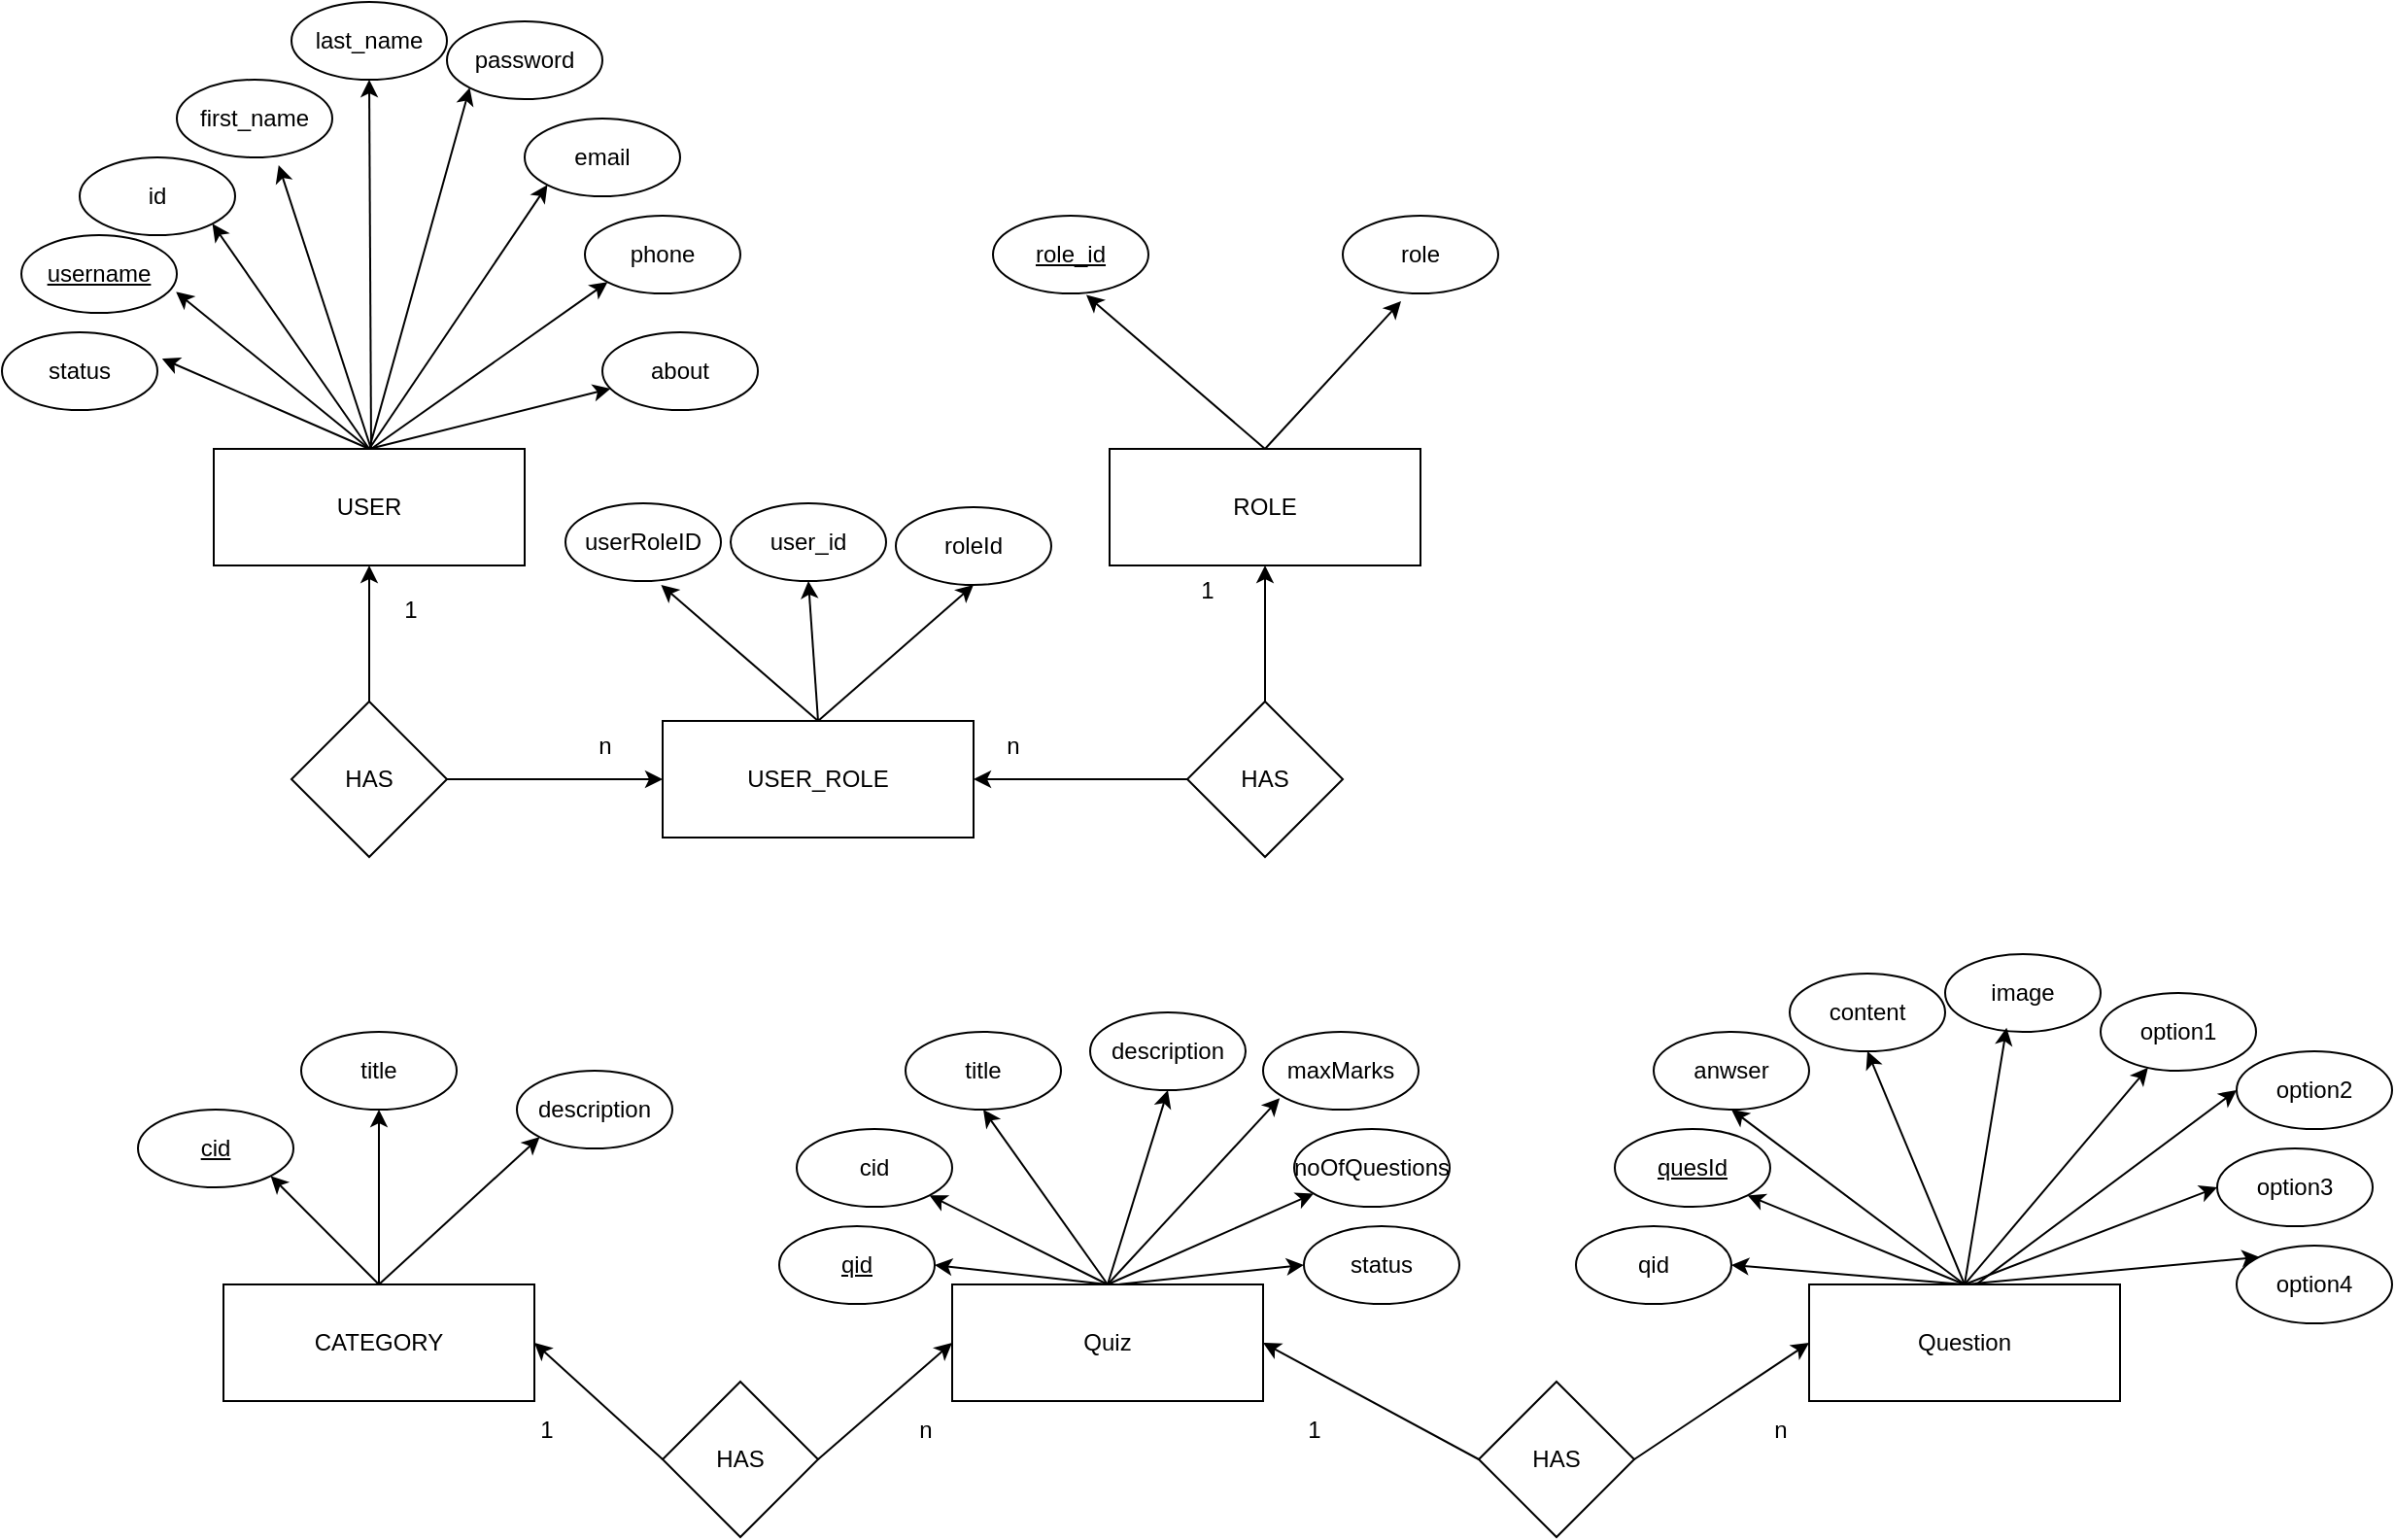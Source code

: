 <mxfile version="24.2.3" type="device">
  <diagram name="Page-1" id="lgWDepmsRa5geO7uVS3Z">
    <mxGraphModel dx="1358" dy="592" grid="1" gridSize="10" guides="1" tooltips="1" connect="1" arrows="1" fold="1" page="1" pageScale="1" pageWidth="850" pageHeight="1100" math="0" shadow="0">
      <root>
        <mxCell id="0" />
        <mxCell id="1" parent="0" />
        <mxCell id="sIWkNSeTRiQGxRRJWXNQ-1" value="USER" style="rounded=0;whiteSpace=wrap;html=1;" parent="1" vertex="1">
          <mxGeometry x="119" y="440" width="160" height="60" as="geometry" />
        </mxCell>
        <mxCell id="sIWkNSeTRiQGxRRJWXNQ-2" value="id" style="ellipse;whiteSpace=wrap;html=1;" parent="1" vertex="1">
          <mxGeometry x="50" y="290" width="80" height="40" as="geometry" />
        </mxCell>
        <mxCell id="sIWkNSeTRiQGxRRJWXNQ-5" value="username" style="ellipse;whiteSpace=wrap;html=1;fontStyle=4" parent="1" vertex="1">
          <mxGeometry x="20" y="330" width="80" height="40" as="geometry" />
        </mxCell>
        <mxCell id="sIWkNSeTRiQGxRRJWXNQ-6" value="first_name" style="ellipse;whiteSpace=wrap;html=1;" parent="1" vertex="1">
          <mxGeometry x="100" y="250" width="80" height="40" as="geometry" />
        </mxCell>
        <mxCell id="sIWkNSeTRiQGxRRJWXNQ-7" value="last_name" style="ellipse;whiteSpace=wrap;html=1;" parent="1" vertex="1">
          <mxGeometry x="159" y="210" width="80" height="40" as="geometry" />
        </mxCell>
        <mxCell id="sIWkNSeTRiQGxRRJWXNQ-9" value="password" style="ellipse;whiteSpace=wrap;html=1;" parent="1" vertex="1">
          <mxGeometry x="239" y="220" width="80" height="40" as="geometry" />
        </mxCell>
        <mxCell id="sIWkNSeTRiQGxRRJWXNQ-10" value="email" style="ellipse;whiteSpace=wrap;html=1;" parent="1" vertex="1">
          <mxGeometry x="279" y="270" width="80" height="40" as="geometry" />
        </mxCell>
        <mxCell id="sIWkNSeTRiQGxRRJWXNQ-11" value="phone" style="ellipse;whiteSpace=wrap;html=1;" parent="1" vertex="1">
          <mxGeometry x="310" y="320" width="80" height="40" as="geometry" />
        </mxCell>
        <mxCell id="sIWkNSeTRiQGxRRJWXNQ-27" value="" style="endArrow=classic;html=1;rounded=0;entryX=0.995;entryY=0.73;entryDx=0;entryDy=0;entryPerimeter=0;exitX=0.5;exitY=0;exitDx=0;exitDy=0;" parent="1" source="sIWkNSeTRiQGxRRJWXNQ-1" target="sIWkNSeTRiQGxRRJWXNQ-5" edge="1">
          <mxGeometry width="50" height="50" relative="1" as="geometry">
            <mxPoint x="130" y="370" as="sourcePoint" />
            <mxPoint x="180" y="320" as="targetPoint" />
          </mxGeometry>
        </mxCell>
        <mxCell id="sIWkNSeTRiQGxRRJWXNQ-28" value="" style="endArrow=classic;html=1;rounded=0;entryX=1;entryY=1;entryDx=0;entryDy=0;exitX=0.5;exitY=0;exitDx=0;exitDy=0;" parent="1" source="sIWkNSeTRiQGxRRJWXNQ-1" target="sIWkNSeTRiQGxRRJWXNQ-2" edge="1">
          <mxGeometry width="50" height="50" relative="1" as="geometry">
            <mxPoint x="140" y="370" as="sourcePoint" />
            <mxPoint x="190" y="320" as="targetPoint" />
          </mxGeometry>
        </mxCell>
        <mxCell id="sIWkNSeTRiQGxRRJWXNQ-29" value="" style="endArrow=classic;html=1;rounded=0;entryX=0.655;entryY=1.1;entryDx=0;entryDy=0;entryPerimeter=0;" parent="1" target="sIWkNSeTRiQGxRRJWXNQ-6" edge="1">
          <mxGeometry width="50" height="50" relative="1" as="geometry">
            <mxPoint x="200" y="440" as="sourcePoint" />
            <mxPoint x="200" y="320" as="targetPoint" />
          </mxGeometry>
        </mxCell>
        <mxCell id="sIWkNSeTRiQGxRRJWXNQ-30" value="" style="endArrow=classic;html=1;rounded=0;entryX=0.5;entryY=1;entryDx=0;entryDy=0;" parent="1" target="sIWkNSeTRiQGxRRJWXNQ-7" edge="1">
          <mxGeometry width="50" height="50" relative="1" as="geometry">
            <mxPoint x="200" y="440" as="sourcePoint" />
            <mxPoint x="220" y="320" as="targetPoint" />
          </mxGeometry>
        </mxCell>
        <mxCell id="sIWkNSeTRiQGxRRJWXNQ-31" value="" style="endArrow=classic;html=1;rounded=0;entryX=0;entryY=1;entryDx=0;entryDy=0;exitX=0.5;exitY=0;exitDx=0;exitDy=0;" parent="1" source="sIWkNSeTRiQGxRRJWXNQ-1" target="sIWkNSeTRiQGxRRJWXNQ-9" edge="1">
          <mxGeometry width="50" height="50" relative="1" as="geometry">
            <mxPoint x="180" y="380" as="sourcePoint" />
            <mxPoint x="200" y="210" as="targetPoint" />
          </mxGeometry>
        </mxCell>
        <mxCell id="sIWkNSeTRiQGxRRJWXNQ-32" value="" style="endArrow=classic;html=1;rounded=0;entryX=0;entryY=1;entryDx=0;entryDy=0;exitX=0.5;exitY=0;exitDx=0;exitDy=0;" parent="1" source="sIWkNSeTRiQGxRRJWXNQ-1" target="sIWkNSeTRiQGxRRJWXNQ-10" edge="1">
          <mxGeometry width="50" height="50" relative="1" as="geometry">
            <mxPoint x="190" y="390" as="sourcePoint" />
            <mxPoint x="210" y="220" as="targetPoint" />
          </mxGeometry>
        </mxCell>
        <mxCell id="sIWkNSeTRiQGxRRJWXNQ-33" value="" style="endArrow=classic;html=1;rounded=0;entryX=0;entryY=1;entryDx=0;entryDy=0;" parent="1" target="sIWkNSeTRiQGxRRJWXNQ-11" edge="1">
          <mxGeometry width="50" height="50" relative="1" as="geometry">
            <mxPoint x="200" y="440" as="sourcePoint" />
            <mxPoint x="220" y="230" as="targetPoint" />
          </mxGeometry>
        </mxCell>
        <mxCell id="sIWkNSeTRiQGxRRJWXNQ-35" value="status" style="ellipse;whiteSpace=wrap;html=1;" parent="1" vertex="1">
          <mxGeometry x="10" y="380" width="80" height="40" as="geometry" />
        </mxCell>
        <mxCell id="sIWkNSeTRiQGxRRJWXNQ-36" value="about" style="ellipse;whiteSpace=wrap;html=1;" parent="1" vertex="1">
          <mxGeometry x="319" y="380" width="80" height="40" as="geometry" />
        </mxCell>
        <mxCell id="sIWkNSeTRiQGxRRJWXNQ-39" value="" style="endArrow=classic;html=1;rounded=0;exitX=0.5;exitY=0;exitDx=0;exitDy=0;" parent="1" source="sIWkNSeTRiQGxRRJWXNQ-1" target="sIWkNSeTRiQGxRRJWXNQ-36" edge="1">
          <mxGeometry width="50" height="50" relative="1" as="geometry">
            <mxPoint x="280" y="380" as="sourcePoint" />
            <mxPoint x="332" y="354" as="targetPoint" />
          </mxGeometry>
        </mxCell>
        <mxCell id="sIWkNSeTRiQGxRRJWXNQ-40" value="" style="endArrow=classic;html=1;rounded=0;entryX=1.03;entryY=0.34;entryDx=0;entryDy=0;entryPerimeter=0;exitX=0.5;exitY=0;exitDx=0;exitDy=0;" parent="1" source="sIWkNSeTRiQGxRRJWXNQ-1" target="sIWkNSeTRiQGxRRJWXNQ-35" edge="1">
          <mxGeometry width="50" height="50" relative="1" as="geometry">
            <mxPoint x="140" y="380" as="sourcePoint" />
            <mxPoint x="100" y="349" as="targetPoint" />
          </mxGeometry>
        </mxCell>
        <mxCell id="sIWkNSeTRiQGxRRJWXNQ-41" value="ROLE" style="rounded=0;whiteSpace=wrap;html=1;" parent="1" vertex="1">
          <mxGeometry x="580" y="440" width="160" height="60" as="geometry" />
        </mxCell>
        <mxCell id="sIWkNSeTRiQGxRRJWXNQ-42" value="role_id" style="ellipse;whiteSpace=wrap;html=1;fontStyle=4" parent="1" vertex="1">
          <mxGeometry x="520" y="320" width="80" height="40" as="geometry" />
        </mxCell>
        <mxCell id="sIWkNSeTRiQGxRRJWXNQ-43" value="role" style="ellipse;whiteSpace=wrap;html=1;" parent="1" vertex="1">
          <mxGeometry x="700" y="320" width="80" height="40" as="geometry" />
        </mxCell>
        <mxCell id="sIWkNSeTRiQGxRRJWXNQ-44" value="" style="endArrow=classic;html=1;rounded=0;exitX=0.5;exitY=0;exitDx=0;exitDy=0;entryX=0.6;entryY=1.02;entryDx=0;entryDy=0;entryPerimeter=0;" parent="1" source="sIWkNSeTRiQGxRRJWXNQ-41" target="sIWkNSeTRiQGxRRJWXNQ-42" edge="1">
          <mxGeometry width="50" height="50" relative="1" as="geometry">
            <mxPoint x="510" y="362" as="sourcePoint" />
            <mxPoint x="549" y="360" as="targetPoint" />
          </mxGeometry>
        </mxCell>
        <mxCell id="sIWkNSeTRiQGxRRJWXNQ-45" value="" style="endArrow=classic;html=1;rounded=0;entryX=0.375;entryY=1.1;entryDx=0;entryDy=0;entryPerimeter=0;exitX=0.5;exitY=0;exitDx=0;exitDy=0;" parent="1" source="sIWkNSeTRiQGxRRJWXNQ-41" target="sIWkNSeTRiQGxRRJWXNQ-43" edge="1">
          <mxGeometry width="50" height="50" relative="1" as="geometry">
            <mxPoint x="690" y="330" as="sourcePoint" />
            <mxPoint x="339" y="403" as="targetPoint" />
          </mxGeometry>
        </mxCell>
        <mxCell id="sIWkNSeTRiQGxRRJWXNQ-47" value="USER_ROLE" style="rounded=0;whiteSpace=wrap;html=1;" parent="1" vertex="1">
          <mxGeometry x="350" y="580" width="160" height="60" as="geometry" />
        </mxCell>
        <mxCell id="sIWkNSeTRiQGxRRJWXNQ-50" value="" style="edgeStyle=orthogonalEdgeStyle;rounded=0;orthogonalLoop=1;jettySize=auto;html=1;" parent="1" source="sIWkNSeTRiQGxRRJWXNQ-48" target="sIWkNSeTRiQGxRRJWXNQ-1" edge="1">
          <mxGeometry relative="1" as="geometry" />
        </mxCell>
        <mxCell id="sIWkNSeTRiQGxRRJWXNQ-51" value="" style="edgeStyle=orthogonalEdgeStyle;rounded=0;orthogonalLoop=1;jettySize=auto;html=1;" parent="1" source="sIWkNSeTRiQGxRRJWXNQ-48" target="sIWkNSeTRiQGxRRJWXNQ-47" edge="1">
          <mxGeometry relative="1" as="geometry" />
        </mxCell>
        <mxCell id="sIWkNSeTRiQGxRRJWXNQ-48" value="HAS" style="rhombus;whiteSpace=wrap;html=1;" parent="1" vertex="1">
          <mxGeometry x="159" y="570" width="80" height="80" as="geometry" />
        </mxCell>
        <mxCell id="sIWkNSeTRiQGxRRJWXNQ-52" value="" style="edgeStyle=orthogonalEdgeStyle;rounded=0;orthogonalLoop=1;jettySize=auto;html=1;" parent="1" source="sIWkNSeTRiQGxRRJWXNQ-49" target="sIWkNSeTRiQGxRRJWXNQ-41" edge="1">
          <mxGeometry relative="1" as="geometry" />
        </mxCell>
        <mxCell id="sIWkNSeTRiQGxRRJWXNQ-53" value="" style="edgeStyle=orthogonalEdgeStyle;rounded=0;orthogonalLoop=1;jettySize=auto;html=1;" parent="1" source="sIWkNSeTRiQGxRRJWXNQ-49" target="sIWkNSeTRiQGxRRJWXNQ-47" edge="1">
          <mxGeometry relative="1" as="geometry" />
        </mxCell>
        <mxCell id="sIWkNSeTRiQGxRRJWXNQ-49" value="HAS" style="rhombus;whiteSpace=wrap;html=1;" parent="1" vertex="1">
          <mxGeometry x="620" y="570" width="80" height="80" as="geometry" />
        </mxCell>
        <mxCell id="sIWkNSeTRiQGxRRJWXNQ-54" value="1" style="text;html=1;align=center;verticalAlign=middle;resizable=0;points=[];autosize=1;strokeColor=none;fillColor=none;" parent="1" vertex="1">
          <mxGeometry x="205" y="508" width="30" height="30" as="geometry" />
        </mxCell>
        <mxCell id="sIWkNSeTRiQGxRRJWXNQ-55" value="n" style="text;html=1;align=center;verticalAlign=middle;resizable=0;points=[];autosize=1;strokeColor=none;fillColor=none;" parent="1" vertex="1">
          <mxGeometry x="305" y="578" width="30" height="30" as="geometry" />
        </mxCell>
        <mxCell id="sIWkNSeTRiQGxRRJWXNQ-56" value="1" style="text;html=1;align=center;verticalAlign=middle;resizable=0;points=[];autosize=1;strokeColor=none;fillColor=none;" parent="1" vertex="1">
          <mxGeometry x="615" y="498" width="30" height="30" as="geometry" />
        </mxCell>
        <mxCell id="sIWkNSeTRiQGxRRJWXNQ-57" value="n" style="text;html=1;align=center;verticalAlign=middle;resizable=0;points=[];autosize=1;strokeColor=none;fillColor=none;" parent="1" vertex="1">
          <mxGeometry x="515" y="578" width="30" height="30" as="geometry" />
        </mxCell>
        <mxCell id="sIWkNSeTRiQGxRRJWXNQ-59" value="userRoleID" style="ellipse;whiteSpace=wrap;html=1;" parent="1" vertex="1">
          <mxGeometry x="300" y="468" width="80" height="40" as="geometry" />
        </mxCell>
        <mxCell id="sIWkNSeTRiQGxRRJWXNQ-60" value="user_id" style="ellipse;whiteSpace=wrap;html=1;" parent="1" vertex="1">
          <mxGeometry x="385" y="468" width="80" height="40" as="geometry" />
        </mxCell>
        <mxCell id="sIWkNSeTRiQGxRRJWXNQ-61" value="roleId" style="ellipse;whiteSpace=wrap;html=1;" parent="1" vertex="1">
          <mxGeometry x="470" y="470" width="80" height="40" as="geometry" />
        </mxCell>
        <mxCell id="sIWkNSeTRiQGxRRJWXNQ-62" value="" style="endArrow=classic;html=1;rounded=0;exitX=0.5;exitY=0;exitDx=0;exitDy=0;entryX=0.615;entryY=1.05;entryDx=0;entryDy=0;entryPerimeter=0;" parent="1" source="sIWkNSeTRiQGxRRJWXNQ-47" target="sIWkNSeTRiQGxRRJWXNQ-59" edge="1">
          <mxGeometry width="50" height="50" relative="1" as="geometry">
            <mxPoint x="266" y="559" as="sourcePoint" />
            <mxPoint x="390" y="528" as="targetPoint" />
          </mxGeometry>
        </mxCell>
        <mxCell id="sIWkNSeTRiQGxRRJWXNQ-63" value="" style="endArrow=classic;html=1;rounded=0;exitX=0.5;exitY=0;exitDx=0;exitDy=0;entryX=0.5;entryY=1;entryDx=0;entryDy=0;" parent="1" source="sIWkNSeTRiQGxRRJWXNQ-47" target="sIWkNSeTRiQGxRRJWXNQ-61" edge="1">
          <mxGeometry width="50" height="50" relative="1" as="geometry">
            <mxPoint x="506" y="570" as="sourcePoint" />
            <mxPoint x="425" y="500" as="targetPoint" />
          </mxGeometry>
        </mxCell>
        <mxCell id="sIWkNSeTRiQGxRRJWXNQ-64" value="" style="endArrow=classic;html=1;rounded=0;entryX=0.5;entryY=1;entryDx=0;entryDy=0;" parent="1" target="sIWkNSeTRiQGxRRJWXNQ-60" edge="1">
          <mxGeometry width="50" height="50" relative="1" as="geometry">
            <mxPoint x="430" y="580" as="sourcePoint" />
            <mxPoint x="390" y="470" as="targetPoint" />
          </mxGeometry>
        </mxCell>
        <mxCell id="ZbcVB3F1y08nA2105v1s-44" value="" style="edgeStyle=orthogonalEdgeStyle;rounded=0;orthogonalLoop=1;jettySize=auto;html=1;" edge="1" parent="1" source="ZbcVB3F1y08nA2105v1s-45" target="ZbcVB3F1y08nA2105v1s-47">
          <mxGeometry relative="1" as="geometry" />
        </mxCell>
        <mxCell id="ZbcVB3F1y08nA2105v1s-45" value="CATEGORY" style="rounded=0;whiteSpace=wrap;html=1;" vertex="1" parent="1">
          <mxGeometry x="124" y="870" width="160" height="60" as="geometry" />
        </mxCell>
        <mxCell id="ZbcVB3F1y08nA2105v1s-46" value="&lt;u&gt;cid&lt;/u&gt;" style="ellipse;whiteSpace=wrap;html=1;" vertex="1" parent="1">
          <mxGeometry x="80" y="780" width="80" height="40" as="geometry" />
        </mxCell>
        <mxCell id="ZbcVB3F1y08nA2105v1s-47" value="title" style="ellipse;whiteSpace=wrap;html=1;" vertex="1" parent="1">
          <mxGeometry x="164" y="740" width="80" height="40" as="geometry" />
        </mxCell>
        <mxCell id="ZbcVB3F1y08nA2105v1s-48" value="description" style="ellipse;whiteSpace=wrap;html=1;" vertex="1" parent="1">
          <mxGeometry x="275" y="760" width="80" height="40" as="geometry" />
        </mxCell>
        <mxCell id="ZbcVB3F1y08nA2105v1s-49" value="" style="endArrow=classic;html=1;rounded=0;exitX=0.5;exitY=0;exitDx=0;exitDy=0;entryX=0;entryY=1;entryDx=0;entryDy=0;" edge="1" parent="1" source="ZbcVB3F1y08nA2105v1s-45" target="ZbcVB3F1y08nA2105v1s-48">
          <mxGeometry width="50" height="50" relative="1" as="geometry">
            <mxPoint x="210" y="840" as="sourcePoint" />
            <mxPoint x="260" y="790" as="targetPoint" />
          </mxGeometry>
        </mxCell>
        <mxCell id="ZbcVB3F1y08nA2105v1s-50" value="" style="endArrow=classic;html=1;rounded=0;entryX=1;entryY=1;entryDx=0;entryDy=0;exitX=0.5;exitY=0;exitDx=0;exitDy=0;" edge="1" parent="1" source="ZbcVB3F1y08nA2105v1s-45" target="ZbcVB3F1y08nA2105v1s-46">
          <mxGeometry width="50" height="50" relative="1" as="geometry">
            <mxPoint x="145" y="850" as="sourcePoint" />
            <mxPoint x="195" y="800" as="targetPoint" />
          </mxGeometry>
        </mxCell>
        <mxCell id="ZbcVB3F1y08nA2105v1s-51" value="Quiz" style="rounded=0;whiteSpace=wrap;html=1;" vertex="1" parent="1">
          <mxGeometry x="499" y="870" width="160" height="60" as="geometry" />
        </mxCell>
        <mxCell id="ZbcVB3F1y08nA2105v1s-52" value="cid" style="ellipse;whiteSpace=wrap;html=1;" vertex="1" parent="1">
          <mxGeometry x="419" y="790" width="80" height="40" as="geometry" />
        </mxCell>
        <mxCell id="ZbcVB3F1y08nA2105v1s-53" value="title" style="ellipse;whiteSpace=wrap;html=1;" vertex="1" parent="1">
          <mxGeometry x="475" y="740" width="80" height="40" as="geometry" />
        </mxCell>
        <mxCell id="ZbcVB3F1y08nA2105v1s-54" value="description" style="ellipse;whiteSpace=wrap;html=1;" vertex="1" parent="1">
          <mxGeometry x="570" y="730" width="80" height="40" as="geometry" />
        </mxCell>
        <mxCell id="ZbcVB3F1y08nA2105v1s-55" value="" style="endArrow=classic;html=1;rounded=0;exitX=0.5;exitY=0;exitDx=0;exitDy=0;entryX=0.5;entryY=1;entryDx=0;entryDy=0;" edge="1" parent="1" source="ZbcVB3F1y08nA2105v1s-51" target="ZbcVB3F1y08nA2105v1s-54">
          <mxGeometry width="50" height="50" relative="1" as="geometry">
            <mxPoint x="585" y="840" as="sourcePoint" />
            <mxPoint x="635" y="790" as="targetPoint" />
          </mxGeometry>
        </mxCell>
        <mxCell id="ZbcVB3F1y08nA2105v1s-56" value="" style="endArrow=classic;html=1;rounded=0;entryX=1;entryY=1;entryDx=0;entryDy=0;exitX=0.5;exitY=0;exitDx=0;exitDy=0;" edge="1" parent="1" source="ZbcVB3F1y08nA2105v1s-51" target="ZbcVB3F1y08nA2105v1s-52">
          <mxGeometry width="50" height="50" relative="1" as="geometry">
            <mxPoint x="520" y="850" as="sourcePoint" />
            <mxPoint x="570" y="800" as="targetPoint" />
          </mxGeometry>
        </mxCell>
        <mxCell id="ZbcVB3F1y08nA2105v1s-57" value="" style="endArrow=classic;html=1;rounded=0;entryX=0.5;entryY=1;entryDx=0;entryDy=0;exitX=0.5;exitY=0;exitDx=0;exitDy=0;" edge="1" parent="1" source="ZbcVB3F1y08nA2105v1s-51" target="ZbcVB3F1y08nA2105v1s-53">
          <mxGeometry width="50" height="50" relative="1" as="geometry">
            <mxPoint x="485" y="870" as="sourcePoint" />
            <mxPoint x="535" y="820" as="targetPoint" />
          </mxGeometry>
        </mxCell>
        <mxCell id="ZbcVB3F1y08nA2105v1s-58" value="maxMarks" style="ellipse;whiteSpace=wrap;html=1;" vertex="1" parent="1">
          <mxGeometry x="659" y="740" width="80" height="40" as="geometry" />
        </mxCell>
        <mxCell id="ZbcVB3F1y08nA2105v1s-59" value="noOfQuestions" style="ellipse;whiteSpace=wrap;html=1;" vertex="1" parent="1">
          <mxGeometry x="675" y="790" width="80" height="40" as="geometry" />
        </mxCell>
        <mxCell id="ZbcVB3F1y08nA2105v1s-60" value="" style="endArrow=classic;html=1;rounded=0;exitX=0.5;exitY=0;exitDx=0;exitDy=0;entryX=0.107;entryY=0.853;entryDx=0;entryDy=0;entryPerimeter=0;" edge="1" parent="1" source="ZbcVB3F1y08nA2105v1s-51" target="ZbcVB3F1y08nA2105v1s-58">
          <mxGeometry width="50" height="50" relative="1" as="geometry">
            <mxPoint x="585" y="850" as="sourcePoint" />
            <mxPoint x="650" y="790" as="targetPoint" />
          </mxGeometry>
        </mxCell>
        <mxCell id="ZbcVB3F1y08nA2105v1s-61" value="" style="endArrow=classic;html=1;rounded=0;exitX=0.5;exitY=0;exitDx=0;exitDy=0;" edge="1" parent="1" source="ZbcVB3F1y08nA2105v1s-51" target="ZbcVB3F1y08nA2105v1s-59">
          <mxGeometry width="50" height="50" relative="1" as="geometry">
            <mxPoint x="535" y="860" as="sourcePoint" />
            <mxPoint x="585" y="810" as="targetPoint" />
          </mxGeometry>
        </mxCell>
        <mxCell id="ZbcVB3F1y08nA2105v1s-64" value="HAS" style="rhombus;whiteSpace=wrap;html=1;" vertex="1" parent="1">
          <mxGeometry x="350" y="920" width="80" height="80" as="geometry" />
        </mxCell>
        <mxCell id="ZbcVB3F1y08nA2105v1s-71" value="&lt;u&gt;qid&lt;/u&gt;" style="ellipse;whiteSpace=wrap;html=1;" vertex="1" parent="1">
          <mxGeometry x="410" y="840" width="80" height="40" as="geometry" />
        </mxCell>
        <mxCell id="ZbcVB3F1y08nA2105v1s-72" value="status" style="ellipse;whiteSpace=wrap;html=1;" vertex="1" parent="1">
          <mxGeometry x="680" y="840" width="80" height="40" as="geometry" />
        </mxCell>
        <mxCell id="ZbcVB3F1y08nA2105v1s-73" value="" style="endArrow=classic;html=1;rounded=0;entryX=0;entryY=0.5;entryDx=0;entryDy=0;exitX=0.539;exitY=-0.003;exitDx=0;exitDy=0;exitPerimeter=0;" edge="1" parent="1" source="ZbcVB3F1y08nA2105v1s-51" target="ZbcVB3F1y08nA2105v1s-72">
          <mxGeometry width="50" height="50" relative="1" as="geometry">
            <mxPoint x="490" y="960" as="sourcePoint" />
            <mxPoint x="540" y="910" as="targetPoint" />
          </mxGeometry>
        </mxCell>
        <mxCell id="ZbcVB3F1y08nA2105v1s-74" value="" style="endArrow=classic;html=1;rounded=0;entryX=1;entryY=0.5;entryDx=0;entryDy=0;exitX=0.5;exitY=0;exitDx=0;exitDy=0;" edge="1" parent="1" source="ZbcVB3F1y08nA2105v1s-51" target="ZbcVB3F1y08nA2105v1s-71">
          <mxGeometry width="50" height="50" relative="1" as="geometry">
            <mxPoint x="490" y="960" as="sourcePoint" />
            <mxPoint x="540" y="910" as="targetPoint" />
          </mxGeometry>
        </mxCell>
        <mxCell id="ZbcVB3F1y08nA2105v1s-75" value="" style="endArrow=classic;html=1;rounded=0;entryX=1;entryY=0.5;entryDx=0;entryDy=0;exitX=0;exitY=0.5;exitDx=0;exitDy=0;" edge="1" parent="1" source="ZbcVB3F1y08nA2105v1s-64" target="ZbcVB3F1y08nA2105v1s-45">
          <mxGeometry width="50" height="50" relative="1" as="geometry">
            <mxPoint x="490" y="960" as="sourcePoint" />
            <mxPoint x="540" y="910" as="targetPoint" />
          </mxGeometry>
        </mxCell>
        <mxCell id="ZbcVB3F1y08nA2105v1s-76" value="" style="endArrow=classic;html=1;rounded=0;entryX=0;entryY=0.5;entryDx=0;entryDy=0;exitX=1;exitY=0.5;exitDx=0;exitDy=0;" edge="1" parent="1" source="ZbcVB3F1y08nA2105v1s-64" target="ZbcVB3F1y08nA2105v1s-51">
          <mxGeometry width="50" height="50" relative="1" as="geometry">
            <mxPoint x="490" y="960" as="sourcePoint" />
            <mxPoint x="540" y="910" as="targetPoint" />
          </mxGeometry>
        </mxCell>
        <mxCell id="ZbcVB3F1y08nA2105v1s-77" value="1" style="text;html=1;align=center;verticalAlign=middle;resizable=0;points=[];autosize=1;strokeColor=none;fillColor=none;" vertex="1" parent="1">
          <mxGeometry x="275" y="930" width="30" height="30" as="geometry" />
        </mxCell>
        <mxCell id="ZbcVB3F1y08nA2105v1s-80" value="n" style="text;html=1;align=center;verticalAlign=middle;resizable=0;points=[];autosize=1;strokeColor=none;fillColor=none;" vertex="1" parent="1">
          <mxGeometry x="470" y="930" width="30" height="30" as="geometry" />
        </mxCell>
        <mxCell id="ZbcVB3F1y08nA2105v1s-81" value="Question" style="rounded=0;whiteSpace=wrap;html=1;" vertex="1" parent="1">
          <mxGeometry x="940" y="870" width="160" height="60" as="geometry" />
        </mxCell>
        <mxCell id="ZbcVB3F1y08nA2105v1s-82" value="&lt;u&gt;quesId&lt;/u&gt;" style="ellipse;whiteSpace=wrap;html=1;" vertex="1" parent="1">
          <mxGeometry x="840" y="790" width="80" height="40" as="geometry" />
        </mxCell>
        <mxCell id="ZbcVB3F1y08nA2105v1s-83" value="anwser" style="ellipse;whiteSpace=wrap;html=1;" vertex="1" parent="1">
          <mxGeometry x="860" y="740" width="80" height="40" as="geometry" />
        </mxCell>
        <mxCell id="ZbcVB3F1y08nA2105v1s-84" value="content" style="ellipse;whiteSpace=wrap;html=1;" vertex="1" parent="1">
          <mxGeometry x="930" y="710" width="80" height="40" as="geometry" />
        </mxCell>
        <mxCell id="ZbcVB3F1y08nA2105v1s-85" value="" style="endArrow=classic;html=1;rounded=0;exitX=0.5;exitY=0;exitDx=0;exitDy=0;entryX=0.5;entryY=1;entryDx=0;entryDy=0;" edge="1" parent="1" source="ZbcVB3F1y08nA2105v1s-81" target="ZbcVB3F1y08nA2105v1s-84">
          <mxGeometry width="50" height="50" relative="1" as="geometry">
            <mxPoint x="1026" y="840" as="sourcePoint" />
            <mxPoint x="1076" y="790" as="targetPoint" />
          </mxGeometry>
        </mxCell>
        <mxCell id="ZbcVB3F1y08nA2105v1s-86" value="" style="endArrow=classic;html=1;rounded=0;entryX=1;entryY=1;entryDx=0;entryDy=0;exitX=0.5;exitY=0;exitDx=0;exitDy=0;" edge="1" parent="1" source="ZbcVB3F1y08nA2105v1s-81" target="ZbcVB3F1y08nA2105v1s-82">
          <mxGeometry width="50" height="50" relative="1" as="geometry">
            <mxPoint x="961" y="850" as="sourcePoint" />
            <mxPoint x="1011" y="800" as="targetPoint" />
          </mxGeometry>
        </mxCell>
        <mxCell id="ZbcVB3F1y08nA2105v1s-87" value="" style="endArrow=classic;html=1;rounded=0;entryX=0.5;entryY=1;entryDx=0;entryDy=0;exitX=0.5;exitY=0;exitDx=0;exitDy=0;" edge="1" parent="1" source="ZbcVB3F1y08nA2105v1s-81" target="ZbcVB3F1y08nA2105v1s-83">
          <mxGeometry width="50" height="50" relative="1" as="geometry">
            <mxPoint x="926" y="870" as="sourcePoint" />
            <mxPoint x="976" y="820" as="targetPoint" />
          </mxGeometry>
        </mxCell>
        <mxCell id="ZbcVB3F1y08nA2105v1s-88" value="image" style="ellipse;whiteSpace=wrap;html=1;" vertex="1" parent="1">
          <mxGeometry x="1010" y="700" width="80" height="40" as="geometry" />
        </mxCell>
        <mxCell id="ZbcVB3F1y08nA2105v1s-89" value="option1" style="ellipse;whiteSpace=wrap;html=1;" vertex="1" parent="1">
          <mxGeometry x="1090" y="720" width="80" height="40" as="geometry" />
        </mxCell>
        <mxCell id="ZbcVB3F1y08nA2105v1s-90" value="" style="endArrow=classic;html=1;rounded=0;exitX=0.5;exitY=0;exitDx=0;exitDy=0;entryX=0.395;entryY=0.946;entryDx=0;entryDy=0;entryPerimeter=0;" edge="1" parent="1" source="ZbcVB3F1y08nA2105v1s-81" target="ZbcVB3F1y08nA2105v1s-88">
          <mxGeometry width="50" height="50" relative="1" as="geometry">
            <mxPoint x="1026" y="850" as="sourcePoint" />
            <mxPoint x="1091" y="790" as="targetPoint" />
          </mxGeometry>
        </mxCell>
        <mxCell id="ZbcVB3F1y08nA2105v1s-91" value="" style="endArrow=classic;html=1;rounded=0;exitX=0.5;exitY=0;exitDx=0;exitDy=0;" edge="1" parent="1" source="ZbcVB3F1y08nA2105v1s-81" target="ZbcVB3F1y08nA2105v1s-89">
          <mxGeometry width="50" height="50" relative="1" as="geometry">
            <mxPoint x="976" y="860" as="sourcePoint" />
            <mxPoint x="1026" y="810" as="targetPoint" />
          </mxGeometry>
        </mxCell>
        <mxCell id="ZbcVB3F1y08nA2105v1s-92" value="option2" style="ellipse;whiteSpace=wrap;html=1;" vertex="1" parent="1">
          <mxGeometry x="1160" y="750" width="80" height="40" as="geometry" />
        </mxCell>
        <mxCell id="ZbcVB3F1y08nA2105v1s-93" value="" style="endArrow=classic;html=1;rounded=0;entryX=0;entryY=0.5;entryDx=0;entryDy=0;exitX=0.539;exitY=-0.003;exitDx=0;exitDy=0;exitPerimeter=0;" edge="1" parent="1" source="ZbcVB3F1y08nA2105v1s-81" target="ZbcVB3F1y08nA2105v1s-92">
          <mxGeometry width="50" height="50" relative="1" as="geometry">
            <mxPoint x="931" y="960" as="sourcePoint" />
            <mxPoint x="981" y="910" as="targetPoint" />
          </mxGeometry>
        </mxCell>
        <mxCell id="ZbcVB3F1y08nA2105v1s-94" value="" style="endArrow=classic;html=1;rounded=0;entryX=1;entryY=0.5;entryDx=0;entryDy=0;exitX=0.5;exitY=0;exitDx=0;exitDy=0;" edge="1" parent="1" source="ZbcVB3F1y08nA2105v1s-81" target="ZbcVB3F1y08nA2105v1s-102">
          <mxGeometry width="50" height="50" relative="1" as="geometry">
            <mxPoint x="931" y="960" as="sourcePoint" />
            <mxPoint x="931" y="860" as="targetPoint" />
          </mxGeometry>
        </mxCell>
        <mxCell id="ZbcVB3F1y08nA2105v1s-95" value="" style="endArrow=classic;html=1;rounded=0;entryX=0;entryY=0.5;entryDx=0;entryDy=0;exitX=1;exitY=0.5;exitDx=0;exitDy=0;" edge="1" parent="1" target="ZbcVB3F1y08nA2105v1s-81" source="ZbcVB3F1y08nA2105v1s-97">
          <mxGeometry width="50" height="50" relative="1" as="geometry">
            <mxPoint x="871" y="960" as="sourcePoint" />
            <mxPoint x="981" y="910" as="targetPoint" />
          </mxGeometry>
        </mxCell>
        <mxCell id="ZbcVB3F1y08nA2105v1s-96" value="n" style="text;html=1;align=center;verticalAlign=middle;resizable=0;points=[];autosize=1;strokeColor=none;fillColor=none;" vertex="1" parent="1">
          <mxGeometry x="910" y="930" width="30" height="30" as="geometry" />
        </mxCell>
        <mxCell id="ZbcVB3F1y08nA2105v1s-97" value="HAS" style="rhombus;whiteSpace=wrap;html=1;" vertex="1" parent="1">
          <mxGeometry x="770" y="920" width="80" height="80" as="geometry" />
        </mxCell>
        <mxCell id="ZbcVB3F1y08nA2105v1s-98" value="" style="endArrow=classic;html=1;rounded=0;entryX=1;entryY=0.5;entryDx=0;entryDy=0;exitX=0;exitY=0.5;exitDx=0;exitDy=0;" edge="1" parent="1" source="ZbcVB3F1y08nA2105v1s-97" target="ZbcVB3F1y08nA2105v1s-51">
          <mxGeometry width="50" height="50" relative="1" as="geometry">
            <mxPoint x="860" y="970" as="sourcePoint" />
            <mxPoint x="950" y="910" as="targetPoint" />
          </mxGeometry>
        </mxCell>
        <mxCell id="ZbcVB3F1y08nA2105v1s-101" value="1" style="text;html=1;align=center;verticalAlign=middle;resizable=0;points=[];autosize=1;strokeColor=none;fillColor=none;" vertex="1" parent="1">
          <mxGeometry x="670" y="930" width="30" height="30" as="geometry" />
        </mxCell>
        <mxCell id="ZbcVB3F1y08nA2105v1s-102" value="qid" style="ellipse;whiteSpace=wrap;html=1;" vertex="1" parent="1">
          <mxGeometry x="820" y="840" width="80" height="40" as="geometry" />
        </mxCell>
        <mxCell id="ZbcVB3F1y08nA2105v1s-103" value="option3" style="ellipse;whiteSpace=wrap;html=1;" vertex="1" parent="1">
          <mxGeometry x="1150" y="800" width="80" height="40" as="geometry" />
        </mxCell>
        <mxCell id="ZbcVB3F1y08nA2105v1s-104" value="" style="endArrow=classic;html=1;rounded=0;entryX=0;entryY=0.5;entryDx=0;entryDy=0;exitX=0.5;exitY=0;exitDx=0;exitDy=0;" edge="1" parent="1" source="ZbcVB3F1y08nA2105v1s-81" target="ZbcVB3F1y08nA2105v1s-103">
          <mxGeometry width="50" height="50" relative="1" as="geometry">
            <mxPoint x="720" y="940" as="sourcePoint" />
            <mxPoint x="770" y="890" as="targetPoint" />
          </mxGeometry>
        </mxCell>
        <mxCell id="ZbcVB3F1y08nA2105v1s-106" value="option4" style="ellipse;whiteSpace=wrap;html=1;" vertex="1" parent="1">
          <mxGeometry x="1160" y="850" width="80" height="40" as="geometry" />
        </mxCell>
        <mxCell id="ZbcVB3F1y08nA2105v1s-107" value="" style="endArrow=classic;html=1;rounded=0;entryX=0;entryY=0;entryDx=0;entryDy=0;exitX=0.5;exitY=0;exitDx=0;exitDy=0;" edge="1" parent="1" source="ZbcVB3F1y08nA2105v1s-81" target="ZbcVB3F1y08nA2105v1s-106">
          <mxGeometry width="50" height="50" relative="1" as="geometry">
            <mxPoint x="720" y="940" as="sourcePoint" />
            <mxPoint x="770" y="890" as="targetPoint" />
          </mxGeometry>
        </mxCell>
      </root>
    </mxGraphModel>
  </diagram>
</mxfile>
